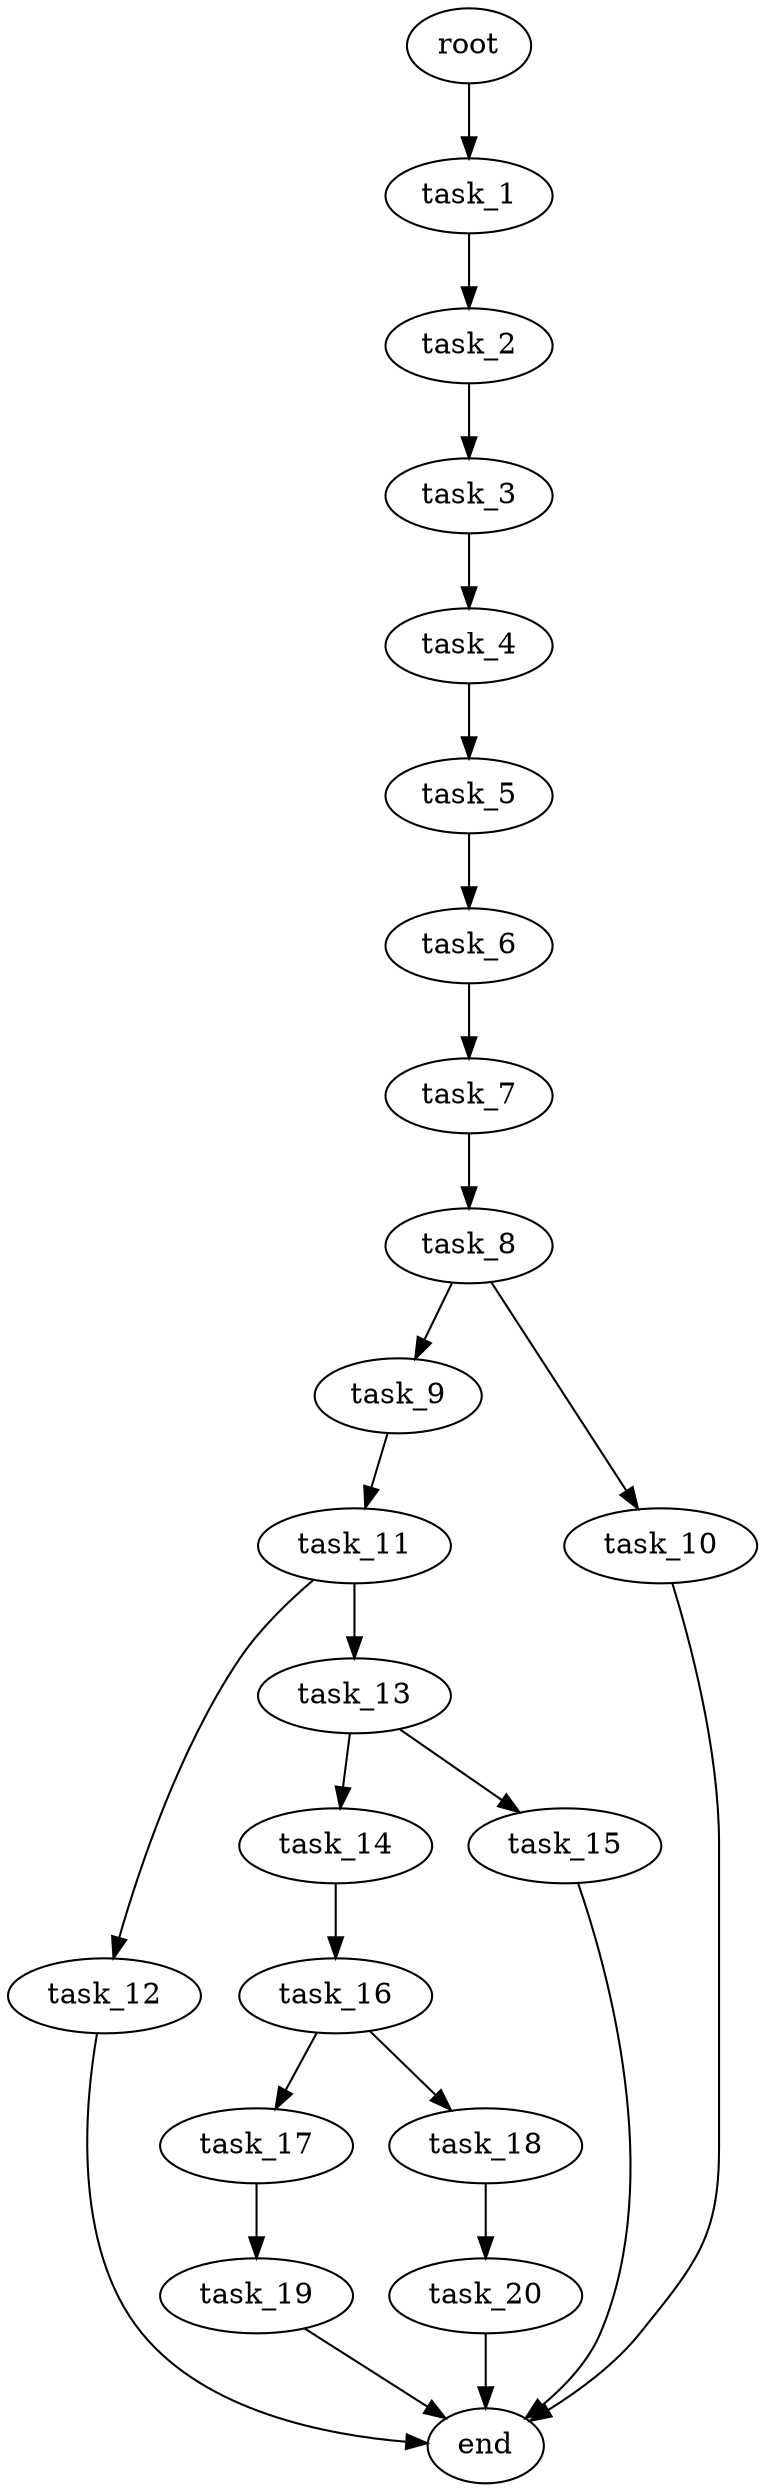 digraph G {
  root [size="0.000000e+00"];
  task_1 [size="8.570440e+08"];
  task_2 [size="7.201027e+09"];
  task_3 [size="4.886290e+09"];
  task_4 [size="7.581888e+09"];
  task_5 [size="6.906403e+09"];
  task_6 [size="6.459383e+09"];
  task_7 [size="4.908723e+09"];
  task_8 [size="7.929536e+09"];
  task_9 [size="9.314405e+08"];
  task_10 [size="2.216742e+09"];
  task_11 [size="6.918180e+09"];
  task_12 [size="3.062754e+09"];
  task_13 [size="5.815974e+09"];
  task_14 [size="4.733132e+09"];
  task_15 [size="5.309688e+09"];
  task_16 [size="4.255613e+09"];
  task_17 [size="7.459608e+09"];
  task_18 [size="3.308582e+09"];
  task_19 [size="7.028847e+09"];
  task_20 [size="2.709893e+09"];
  end [size="0.000000e+00"];

  root -> task_1 [size="1.000000e-12"];
  task_1 -> task_2 [size="7.201027e+08"];
  task_2 -> task_3 [size="4.886290e+08"];
  task_3 -> task_4 [size="7.581888e+08"];
  task_4 -> task_5 [size="6.906403e+08"];
  task_5 -> task_6 [size="6.459383e+08"];
  task_6 -> task_7 [size="4.908723e+08"];
  task_7 -> task_8 [size="7.929536e+08"];
  task_8 -> task_9 [size="9.314405e+07"];
  task_8 -> task_10 [size="2.216742e+08"];
  task_9 -> task_11 [size="6.918180e+08"];
  task_10 -> end [size="1.000000e-12"];
  task_11 -> task_12 [size="3.062754e+08"];
  task_11 -> task_13 [size="5.815974e+08"];
  task_12 -> end [size="1.000000e-12"];
  task_13 -> task_14 [size="4.733132e+08"];
  task_13 -> task_15 [size="5.309688e+08"];
  task_14 -> task_16 [size="4.255613e+08"];
  task_15 -> end [size="1.000000e-12"];
  task_16 -> task_17 [size="7.459608e+08"];
  task_16 -> task_18 [size="3.308582e+08"];
  task_17 -> task_19 [size="7.028847e+08"];
  task_18 -> task_20 [size="2.709893e+08"];
  task_19 -> end [size="1.000000e-12"];
  task_20 -> end [size="1.000000e-12"];
}
